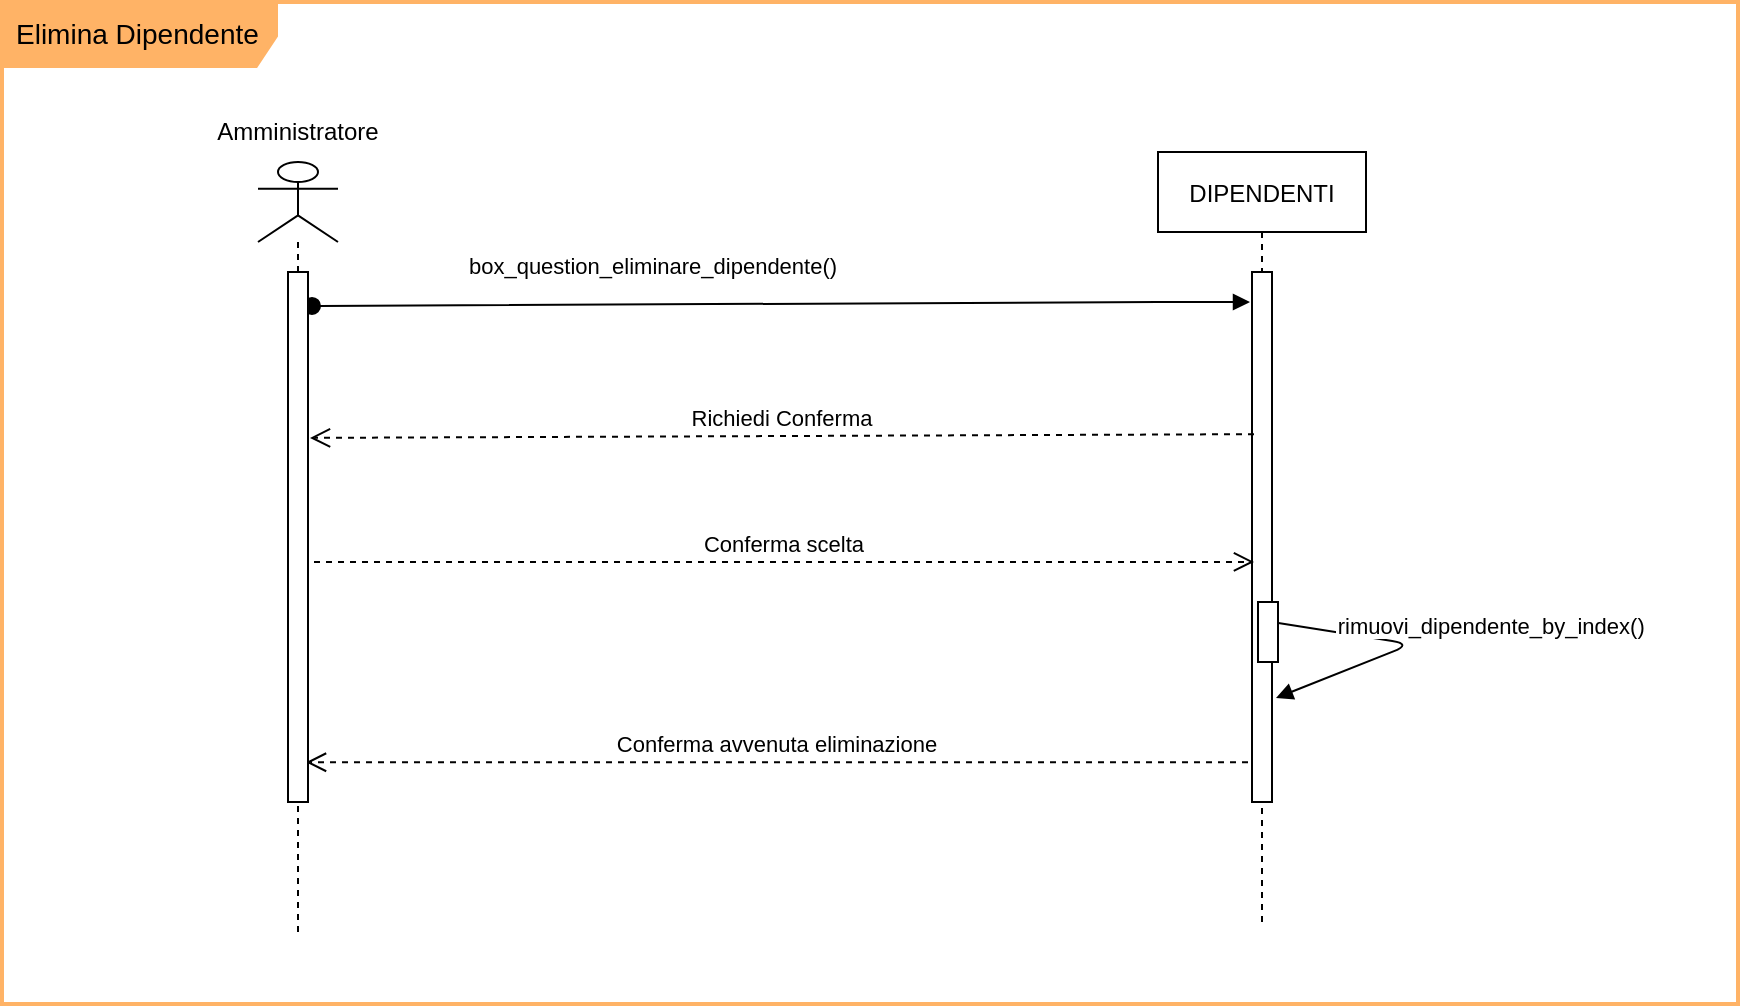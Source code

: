 <mxfile version="18.1.3" type="google"><diagram id="TKQQib6IehJKtF1OeuS4" name="Page-1"><mxGraphModel grid="0" page="0" gridSize="10" guides="1" tooltips="1" connect="1" arrows="1" fold="1" pageScale="1" pageWidth="827" pageHeight="1169" math="0" shadow="0"><root><mxCell id="0"/><mxCell id="1" parent="0"/><mxCell id="MnR85Ux1CdNsiR1vcVPk-1" value="" style="shape=umlLifeline;participant=umlActor;perimeter=lifelinePerimeter;whiteSpace=wrap;html=1;container=1;collapsible=0;recursiveResize=0;verticalAlign=top;spacingTop=36;outlineConnect=0;" vertex="1" parent="1"><mxGeometry x="580" y="400" width="40" height="385" as="geometry"/></mxCell><mxCell id="MnR85Ux1CdNsiR1vcVPk-2" value="box_question_eliminare_dipendente()" style="html=1;verticalAlign=bottom;startArrow=oval;startFill=1;endArrow=block;startSize=8;exitX=1.2;exitY=0.064;exitDx=0;exitDy=0;exitPerimeter=0;" edge="1" parent="1" source="MnR85Ux1CdNsiR1vcVPk-10"><mxGeometry x="-0.28" y="10" width="60" relative="1" as="geometry"><mxPoint x="680" y="480" as="sourcePoint"/><mxPoint x="1076" y="470" as="targetPoint"/><Array as="points"><mxPoint x="1040" y="470"/></Array><mxPoint x="1" as="offset"/></mxGeometry></mxCell><mxCell id="MnR85Ux1CdNsiR1vcVPk-3" value="DIPENDENTI" style="shape=umlLifeline;perimeter=lifelinePerimeter;container=1;collapsible=0;recursiveResize=0;rounded=0;shadow=0;strokeWidth=1;" vertex="1" parent="1"><mxGeometry x="1030" y="395" width="104" height="385" as="geometry"/></mxCell><mxCell id="MnR85Ux1CdNsiR1vcVPk-4" value="" style="points=[];perimeter=orthogonalPerimeter;rounded=0;shadow=0;strokeWidth=1;" vertex="1" parent="1"><mxGeometry x="1077" y="455" width="10" height="265" as="geometry"/></mxCell><mxCell id="MnR85Ux1CdNsiR1vcVPk-5" value="rimuovi_dipendente_by_index()" style="verticalAlign=bottom;endArrow=block;shadow=0;strokeWidth=1;entryX=1.5;entryY=0.744;entryDx=0;entryDy=0;entryPerimeter=0;exitX=1;exitY=0.633;exitDx=0;exitDy=0;exitPerimeter=0;" edge="1" parent="1"><mxGeometry x="-0.016" y="40" relative="1" as="geometry"><mxPoint x="1087" y="630" as="sourcePoint"/><mxPoint x="1089" y="667.97" as="targetPoint"/><Array as="points"><mxPoint x="1157" y="641.01"/></Array><mxPoint x="25" y="-37" as="offset"/></mxGeometry></mxCell><mxCell id="MnR85Ux1CdNsiR1vcVPk-6" value="" style="points=[];perimeter=orthogonalPerimeter;rounded=0;shadow=0;strokeWidth=1;" vertex="1" parent="1"><mxGeometry x="1080" y="620" width="10" height="30" as="geometry"/></mxCell><mxCell id="MnR85Ux1CdNsiR1vcVPk-7" value="Richiedi Conferma" style="verticalAlign=bottom;endArrow=open;dashed=1;endSize=8;shadow=0;strokeWidth=1;entryX=1.1;entryY=0.313;entryDx=0;entryDy=0;entryPerimeter=0;exitX=0.1;exitY=0.306;exitDx=0;exitDy=0;exitPerimeter=0;" edge="1" parent="1" source="MnR85Ux1CdNsiR1vcVPk-4" target="MnR85Ux1CdNsiR1vcVPk-10"><mxGeometry relative="1" as="geometry"><mxPoint x="600" y="540" as="targetPoint"/><mxPoint x="1073" y="531" as="sourcePoint"/></mxGeometry></mxCell><mxCell id="MnR85Ux1CdNsiR1vcVPk-8" value="Conferma scelta" style="verticalAlign=bottom;endArrow=open;dashed=1;endSize=8;shadow=0;strokeWidth=1;entryX=0.1;entryY=0.547;entryDx=0;entryDy=0;entryPerimeter=0;exitX=1.3;exitY=0.547;exitDx=0;exitDy=0;exitPerimeter=0;" edge="1" parent="1" source="MnR85Ux1CdNsiR1vcVPk-10" target="MnR85Ux1CdNsiR1vcVPk-4"><mxGeometry relative="1" as="geometry"><mxPoint x="1060" y="600" as="targetPoint"/><mxPoint x="800" y="600" as="sourcePoint"/></mxGeometry></mxCell><mxCell id="MnR85Ux1CdNsiR1vcVPk-9" value="Conferma avvenuta eliminazione" style="verticalAlign=bottom;endArrow=open;dashed=1;endSize=8;shadow=0;strokeWidth=1;exitX=-0.2;exitY=0.925;exitDx=0;exitDy=0;exitPerimeter=0;entryX=0.9;entryY=0.925;entryDx=0;entryDy=0;entryPerimeter=0;" edge="1" parent="1" source="MnR85Ux1CdNsiR1vcVPk-4" target="MnR85Ux1CdNsiR1vcVPk-10"><mxGeometry relative="1" as="geometry"><mxPoint x="660" y="700" as="targetPoint"/><mxPoint x="880" y="700.5" as="sourcePoint"/></mxGeometry></mxCell><mxCell id="MnR85Ux1CdNsiR1vcVPk-10" value="" style="points=[];perimeter=orthogonalPerimeter;rounded=0;shadow=0;strokeWidth=1;" vertex="1" parent="1"><mxGeometry x="595" y="455" width="10" height="265" as="geometry"/></mxCell><mxCell id="MnR85Ux1CdNsiR1vcVPk-11" value="&lt;div&gt;Amministratore&lt;/div&gt;" style="text;html=1;strokeColor=none;fillColor=none;align=center;verticalAlign=middle;whiteSpace=wrap;rounded=0;" vertex="1" parent="1"><mxGeometry x="580" y="375" width="40" height="20" as="geometry"/></mxCell><mxCell id="MnR85Ux1CdNsiR1vcVPk-12" value="&lt;font style=&quot;font-size: 14px&quot;&gt;Elimina Dipendente&lt;/font&gt;" style="shape=umlFrame;whiteSpace=wrap;html=1;width=137;height=32;boundedLbl=1;verticalAlign=middle;align=left;spacingLeft=5;fillColor=#FFB366;strokeColor=#FFB366;strokeWidth=2;" vertex="1" parent="1"><mxGeometry x="452" y="320" width="868" height="501" as="geometry"/></mxCell></root></mxGraphModel></diagram></mxfile>